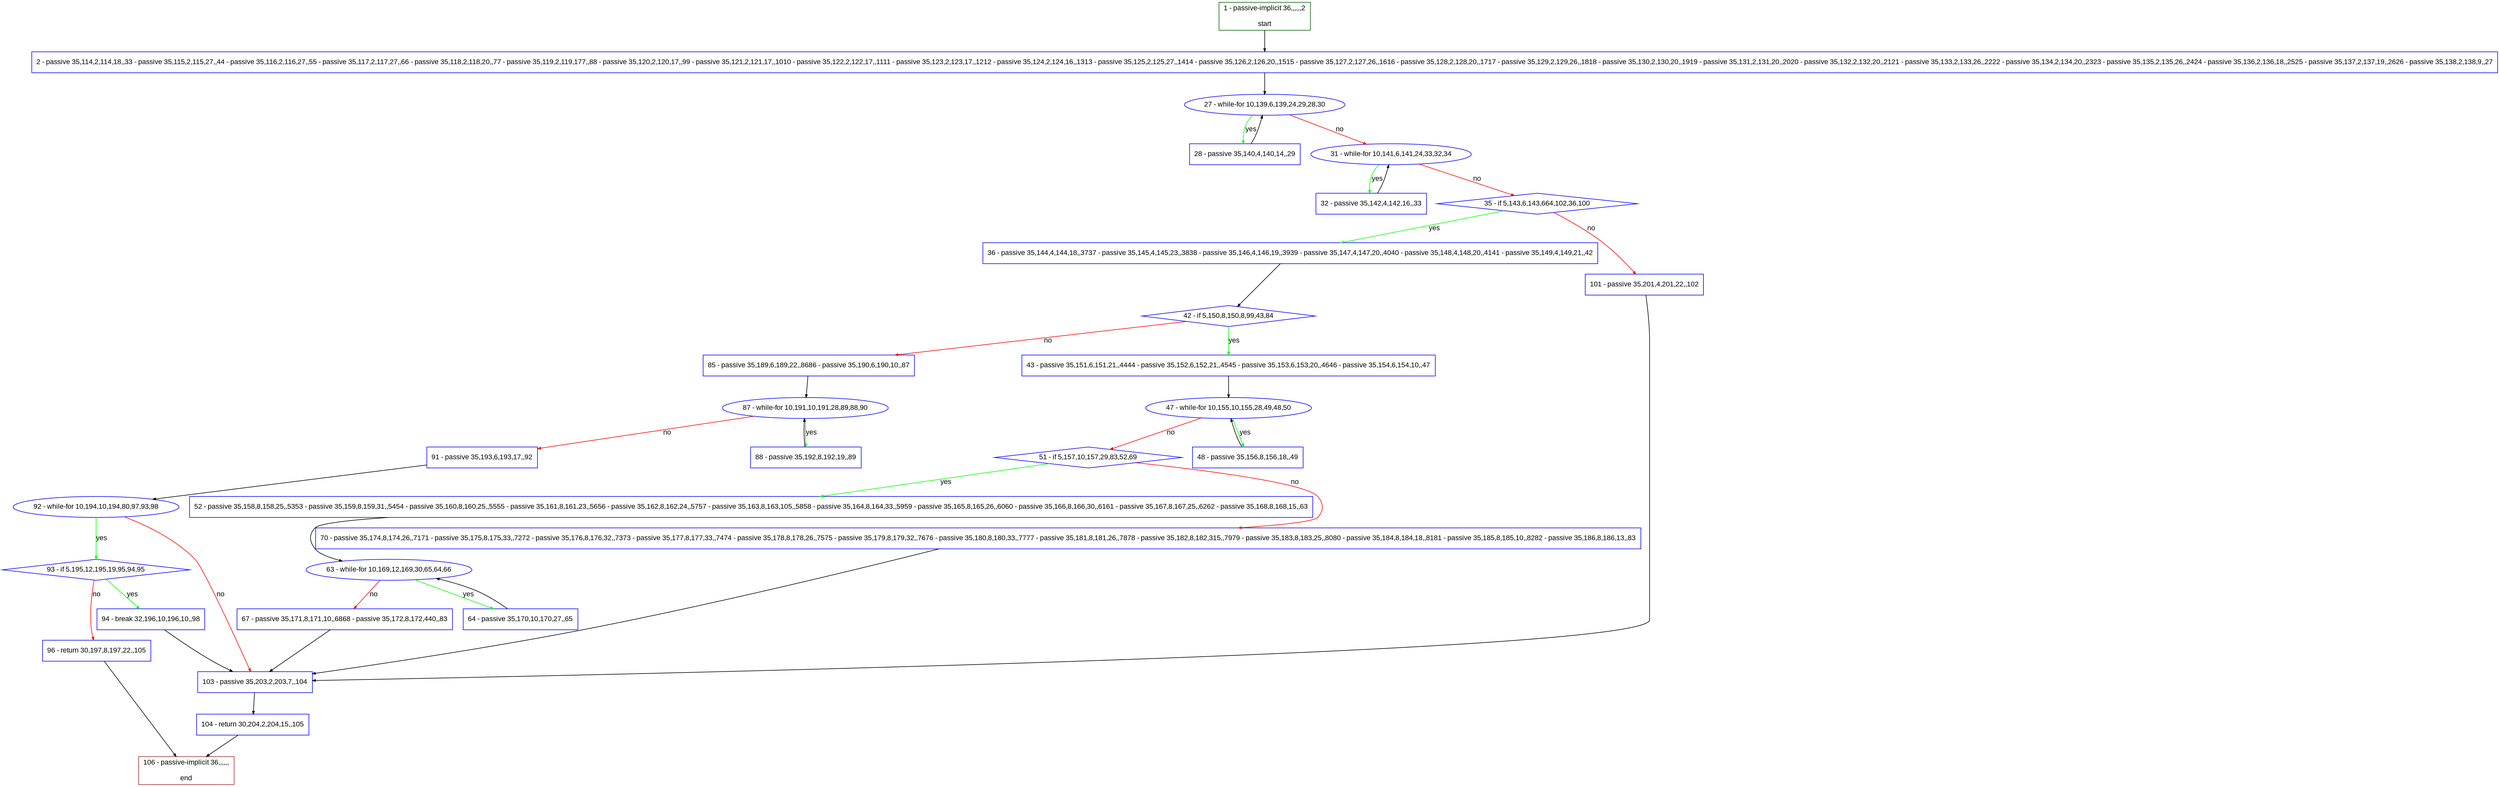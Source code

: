 digraph "" {
  graph [pack="true", label="", fontsize="12", packmode="clust", fontname="Arial", fillcolor="#FFFFCC", bgcolor="white", style="rounded,filled", compound="true"];
  node [node_initialized="no", label="", color="grey", fontsize="12", fillcolor="white", fontname="Arial", style="filled", shape="rectangle", compound="true", fixedsize="false"];
  edge [fontcolor="black", arrowhead="normal", arrowtail="none", arrowsize="0.5", ltail="", label="", color="black", fontsize="12", lhead="", fontname="Arial", dir="forward", compound="true"];
  __N1 [label="2 - passive 35,114,2,114,18,,33 - passive 35,115,2,115,27,,44 - passive 35,116,2,116,27,,55 - passive 35,117,2,117,27,,66 - passive 35,118,2,118,20,,77 - passive 35,119,2,119,177,,88 - passive 35,120,2,120,17,,99 - passive 35,121,2,121,17,,1010 - passive 35,122,2,122,17,,1111 - passive 35,123,2,123,17,,1212 - passive 35,124,2,124,16,,1313 - passive 35,125,2,125,27,,1414 - passive 35,126,2,126,20,,1515 - passive 35,127,2,127,26,,1616 - passive 35,128,2,128,20,,1717 - passive 35,129,2,129,26,,1818 - passive 35,130,2,130,20,,1919 - passive 35,131,2,131,20,,2020 - passive 35,132,2,132,20,,2121 - passive 35,133,2,133,26,,2222 - passive 35,134,2,134,20,,2323 - passive 35,135,2,135,26,,2424 - passive 35,136,2,136,18,,2525 - passive 35,137,2,137,19,,2626 - passive 35,138,2,138,9,,27", color="#0000ff", fillcolor="#ffffff", style="filled", shape="box"];
  __N2 [label="1 - passive-implicit 36,,,,,,2\n\nstart", color="#006400", fillcolor="#ffffff", style="filled", shape="box"];
  __N3 [label="27 - while-for 10,139,6,139,24,29,28,30", color="#0000ff", fillcolor="#ffffff", style="filled", shape="oval"];
  __N4 [label="28 - passive 35,140,4,140,14,,29", color="#0000ff", fillcolor="#ffffff", style="filled", shape="box"];
  __N5 [label="31 - while-for 10,141,6,141,24,33,32,34", color="#0000ff", fillcolor="#ffffff", style="filled", shape="oval"];
  __N6 [label="32 - passive 35,142,4,142,16,,33", color="#0000ff", fillcolor="#ffffff", style="filled", shape="box"];
  __N7 [label="35 - if 5,143,6,143,664,102,36,100", color="#0000ff", fillcolor="#ffffff", style="filled", shape="diamond"];
  __N8 [label="36 - passive 35,144,4,144,18,,3737 - passive 35,145,4,145,23,,3838 - passive 35,146,4,146,19,,3939 - passive 35,147,4,147,20,,4040 - passive 35,148,4,148,20,,4141 - passive 35,149,4,149,21,,42", color="#0000ff", fillcolor="#ffffff", style="filled", shape="box"];
  __N9 [label="101 - passive 35,201,4,201,22,,102", color="#0000ff", fillcolor="#ffffff", style="filled", shape="box"];
  __N10 [label="42 - if 5,150,8,150,8,99,43,84", color="#0000ff", fillcolor="#ffffff", style="filled", shape="diamond"];
  __N11 [label="43 - passive 35,151,6,151,21,,4444 - passive 35,152,6,152,21,,4545 - passive 35,153,6,153,20,,4646 - passive 35,154,6,154,10,,47", color="#0000ff", fillcolor="#ffffff", style="filled", shape="box"];
  __N12 [label="85 - passive 35,189,6,189,22,,8686 - passive 35,190,6,190,10,,87", color="#0000ff", fillcolor="#ffffff", style="filled", shape="box"];
  __N13 [label="47 - while-for 10,155,10,155,28,49,48,50", color="#0000ff", fillcolor="#ffffff", style="filled", shape="oval"];
  __N14 [label="48 - passive 35,156,8,156,18,,49", color="#0000ff", fillcolor="#ffffff", style="filled", shape="box"];
  __N15 [label="51 - if 5,157,10,157,29,83,52,69", color="#0000ff", fillcolor="#ffffff", style="filled", shape="diamond"];
  __N16 [label="52 - passive 35,158,8,158,25,,5353 - passive 35,159,8,159,31,,5454 - passive 35,160,8,160,25,,5555 - passive 35,161,8,161,23,,5656 - passive 35,162,8,162,24,,5757 - passive 35,163,8,163,105,,5858 - passive 35,164,8,164,33,,5959 - passive 35,165,8,165,26,,6060 - passive 35,166,8,166,30,,6161 - passive 35,167,8,167,25,,6262 - passive 35,168,8,168,15,,63", color="#0000ff", fillcolor="#ffffff", style="filled", shape="box"];
  __N17 [label="70 - passive 35,174,8,174,26,,7171 - passive 35,175,8,175,33,,7272 - passive 35,176,8,176,32,,7373 - passive 35,177,8,177,33,,7474 - passive 35,178,8,178,26,,7575 - passive 35,179,8,179,32,,7676 - passive 35,180,8,180,33,,7777 - passive 35,181,8,181,26,,7878 - passive 35,182,8,182,315,,7979 - passive 35,183,8,183,25,,8080 - passive 35,184,8,184,18,,8181 - passive 35,185,8,185,10,,8282 - passive 35,186,8,186,13,,83", color="#0000ff", fillcolor="#ffffff", style="filled", shape="box"];
  __N18 [label="63 - while-for 10,169,12,169,30,65,64,66", color="#0000ff", fillcolor="#ffffff", style="filled", shape="oval"];
  __N19 [label="64 - passive 35,170,10,170,27,,65", color="#0000ff", fillcolor="#ffffff", style="filled", shape="box"];
  __N20 [label="67 - passive 35,171,8,171,10,,6868 - passive 35,172,8,172,440,,83", color="#0000ff", fillcolor="#ffffff", style="filled", shape="box"];
  __N21 [label="103 - passive 35,203,2,203,7,,104", color="#0000ff", fillcolor="#ffffff", style="filled", shape="box"];
  __N22 [label="87 - while-for 10,191,10,191,28,89,88,90", color="#0000ff", fillcolor="#ffffff", style="filled", shape="oval"];
  __N23 [label="88 - passive 35,192,8,192,19,,89", color="#0000ff", fillcolor="#ffffff", style="filled", shape="box"];
  __N24 [label="91 - passive 35,193,6,193,17,,92", color="#0000ff", fillcolor="#ffffff", style="filled", shape="box"];
  __N25 [label="92 - while-for 10,194,10,194,80,97,93,98", color="#0000ff", fillcolor="#ffffff", style="filled", shape="oval"];
  __N26 [label="93 - if 5,195,12,195,19,95,94,95", color="#0000ff", fillcolor="#ffffff", style="filled", shape="diamond"];
  __N27 [label="94 - break 32,196,10,196,10,,98", color="#0000ff", fillcolor="#ffffff", style="filled", shape="box"];
  __N28 [label="96 - return 30,197,8,197,22,,105", color="#0000ff", fillcolor="#ffffff", style="filled", shape="box"];
  __N29 [label="106 - passive-implicit 36,,,,,,\n\nend", color="#a52a2a", fillcolor="#ffffff", style="filled", shape="box"];
  __N30 [label="104 - return 30,204,2,204,15,,105", color="#0000ff", fillcolor="#ffffff", style="filled", shape="box"];
  __N2 -> __N1 [arrowhead="normal", arrowtail="none", color="#000000", label="", dir="forward"];
  __N1 -> __N3 [arrowhead="normal", arrowtail="none", color="#000000", label="", dir="forward"];
  __N3 -> __N4 [arrowhead="normal", arrowtail="none", color="#00ff00", label="yes", dir="forward"];
  __N4 -> __N3 [arrowhead="normal", arrowtail="none", color="#000000", label="", dir="forward"];
  __N3 -> __N5 [arrowhead="normal", arrowtail="none", color="#ff0000", label="no", dir="forward"];
  __N5 -> __N6 [arrowhead="normal", arrowtail="none", color="#00ff00", label="yes", dir="forward"];
  __N6 -> __N5 [arrowhead="normal", arrowtail="none", color="#000000", label="", dir="forward"];
  __N5 -> __N7 [arrowhead="normal", arrowtail="none", color="#ff0000", label="no", dir="forward"];
  __N7 -> __N8 [arrowhead="normal", arrowtail="none", color="#00ff00", label="yes", dir="forward"];
  __N7 -> __N9 [arrowhead="normal", arrowtail="none", color="#ff0000", label="no", dir="forward"];
  __N8 -> __N10 [arrowhead="normal", arrowtail="none", color="#000000", label="", dir="forward"];
  __N10 -> __N11 [arrowhead="normal", arrowtail="none", color="#00ff00", label="yes", dir="forward"];
  __N10 -> __N12 [arrowhead="normal", arrowtail="none", color="#ff0000", label="no", dir="forward"];
  __N11 -> __N13 [arrowhead="normal", arrowtail="none", color="#000000", label="", dir="forward"];
  __N13 -> __N14 [arrowhead="normal", arrowtail="none", color="#00ff00", label="yes", dir="forward"];
  __N14 -> __N13 [arrowhead="normal", arrowtail="none", color="#000000", label="", dir="forward"];
  __N13 -> __N15 [arrowhead="normal", arrowtail="none", color="#ff0000", label="no", dir="forward"];
  __N15 -> __N16 [arrowhead="normal", arrowtail="none", color="#00ff00", label="yes", dir="forward"];
  __N15 -> __N17 [arrowhead="normal", arrowtail="none", color="#ff0000", label="no", dir="forward"];
  __N16 -> __N18 [arrowhead="normal", arrowtail="none", color="#000000", label="", dir="forward"];
  __N18 -> __N19 [arrowhead="normal", arrowtail="none", color="#00ff00", label="yes", dir="forward"];
  __N19 -> __N18 [arrowhead="normal", arrowtail="none", color="#000000", label="", dir="forward"];
  __N18 -> __N20 [arrowhead="normal", arrowtail="none", color="#ff0000", label="no", dir="forward"];
  __N20 -> __N21 [arrowhead="normal", arrowtail="none", color="#000000", label="", dir="forward"];
  __N17 -> __N21 [arrowhead="normal", arrowtail="none", color="#000000", label="", dir="forward"];
  __N12 -> __N22 [arrowhead="normal", arrowtail="none", color="#000000", label="", dir="forward"];
  __N22 -> __N23 [arrowhead="normal", arrowtail="none", color="#00ff00", label="yes", dir="forward"];
  __N23 -> __N22 [arrowhead="normal", arrowtail="none", color="#000000", label="", dir="forward"];
  __N22 -> __N24 [arrowhead="normal", arrowtail="none", color="#ff0000", label="no", dir="forward"];
  __N24 -> __N25 [arrowhead="normal", arrowtail="none", color="#000000", label="", dir="forward"];
  __N25 -> __N26 [arrowhead="normal", arrowtail="none", color="#00ff00", label="yes", dir="forward"];
  __N25 -> __N21 [arrowhead="normal", arrowtail="none", color="#ff0000", label="no", dir="forward"];
  __N26 -> __N27 [arrowhead="normal", arrowtail="none", color="#00ff00", label="yes", dir="forward"];
  __N26 -> __N28 [arrowhead="normal", arrowtail="none", color="#ff0000", label="no", dir="forward"];
  __N27 -> __N21 [arrowhead="normal", arrowtail="none", color="#000000", label="", dir="forward"];
  __N28 -> __N29 [arrowhead="normal", arrowtail="none", color="#000000", label="", dir="forward"];
  __N9 -> __N21 [arrowhead="normal", arrowtail="none", color="#000000", label="", dir="forward"];
  __N21 -> __N30 [arrowhead="normal", arrowtail="none", color="#000000", label="", dir="forward"];
  __N30 -> __N29 [arrowhead="normal", arrowtail="none", color="#000000", label="", dir="forward"];
}
